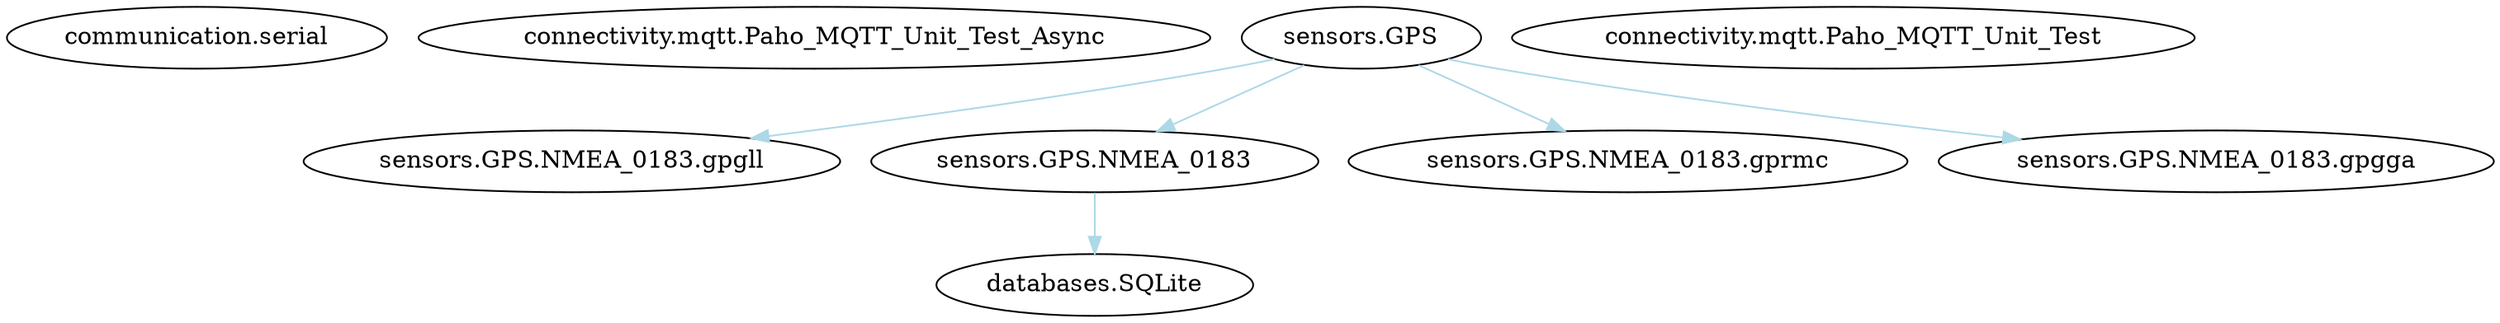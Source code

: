 digraph dependencies {
  "communication.serial" [shape=oval];
  "connectivity.mqtt.Paho_MQTT_Unit_Test_Async" [shape=oval];
  "sensors.GPS" [shape=oval];
  "sensors.GPS" -> "sensors.GPS.NMEA_0183.gpgll" [color=lightblue];
  "sensors.GPS" -> "sensors.GPS.NMEA_0183" [color=lightblue];
  "sensors.GPS" -> "sensors.GPS.NMEA_0183.gprmc" [color=lightblue];
  "sensors.GPS" -> "sensors.GPS.NMEA_0183.gpgga" [color=lightblue];
  "sensors.GPS.NMEA_0183.gpgga" [shape=oval];
  "connectivity.mqtt.Paho_MQTT_Unit_Test" [shape=oval];
  "databases.SQLite" [shape=oval];
  "sensors.GPS.NMEA_0183.gprmc" [shape=oval];
  "sensors.GPS.NMEA_0183" [shape=oval];
  "sensors.GPS.NMEA_0183" -> "databases.SQLite" [color=lightblue];
  "sensors.GPS.NMEA_0183.gpgll" [shape=oval];
}

